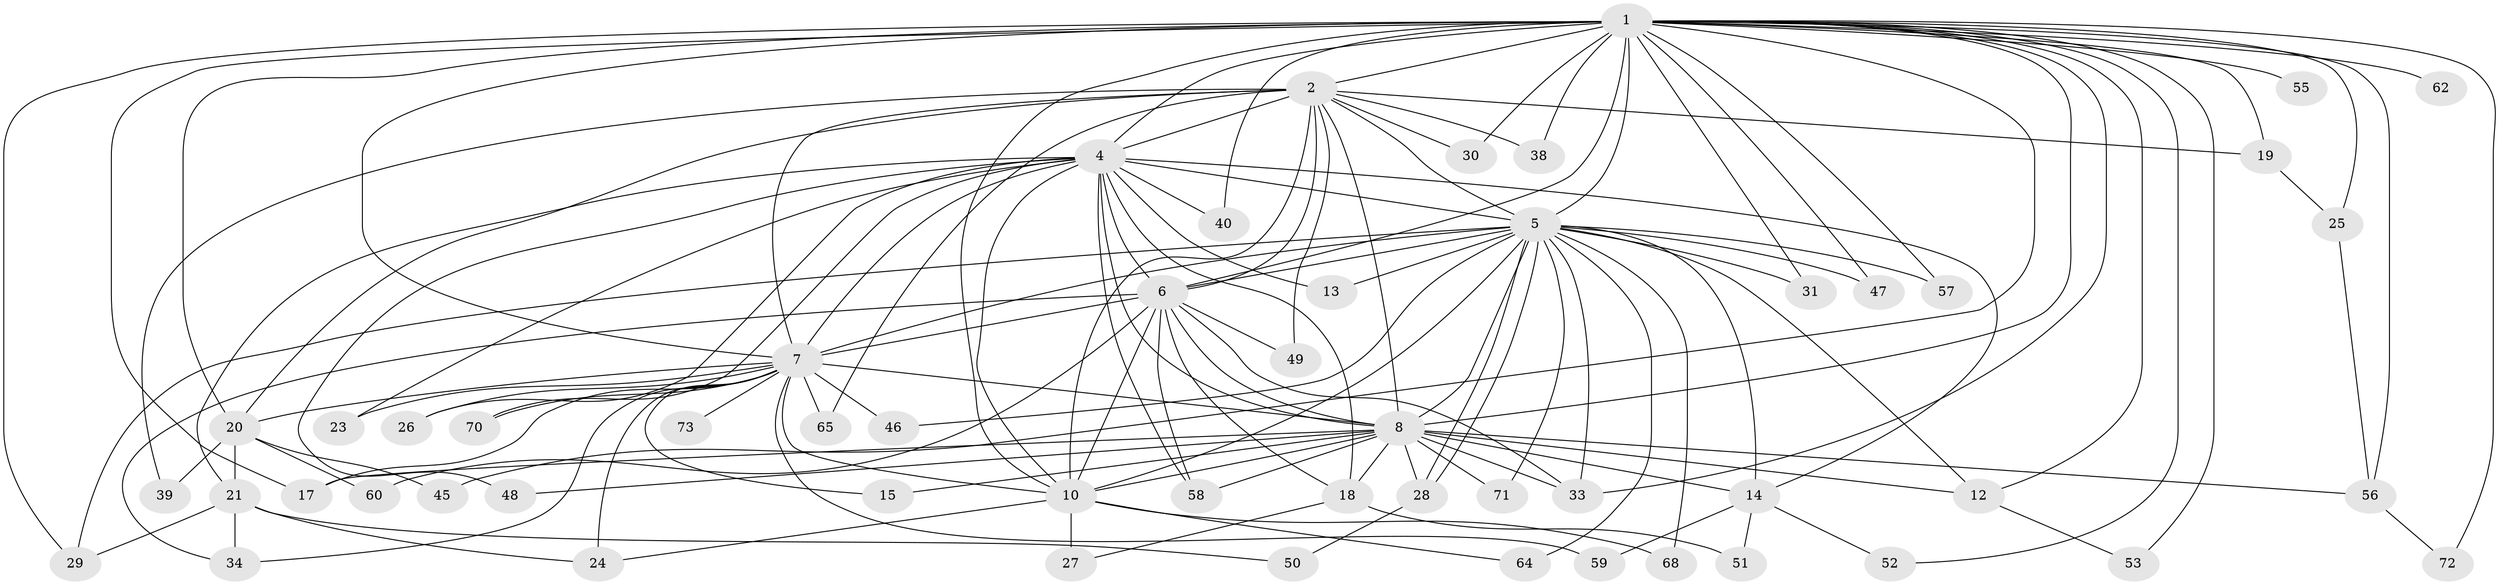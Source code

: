 // Generated by graph-tools (version 1.1) at 2025/23/03/03/25 07:23:39]
// undirected, 54 vertices, 130 edges
graph export_dot {
graph [start="1"]
  node [color=gray90,style=filled];
  1 [super="+3"];
  2 [super="+16"];
  4 [super="+9"];
  5 [super="+37"];
  6 [super="+44"];
  7 [super="+11"];
  8 [super="+35"];
  10 [super="+54"];
  12;
  13;
  14 [super="+42"];
  15;
  17 [super="+41"];
  18 [super="+22"];
  19;
  20 [super="+36"];
  21 [super="+32"];
  23;
  24;
  25;
  26;
  27 [super="+66"];
  28 [super="+61"];
  29 [super="+43"];
  30;
  31;
  33 [super="+67"];
  34 [super="+74"];
  38;
  39;
  40;
  45;
  46;
  47;
  48;
  49;
  50;
  51;
  52;
  53;
  55;
  56 [super="+69"];
  57;
  58 [super="+63"];
  59;
  60;
  62;
  64;
  65;
  68;
  70;
  71;
  72;
  73;
  1 -- 2 [weight=2];
  1 -- 4 [weight=4];
  1 -- 5 [weight=2];
  1 -- 6 [weight=2];
  1 -- 7 [weight=2];
  1 -- 8 [weight=2];
  1 -- 10 [weight=2];
  1 -- 19;
  1 -- 55 [weight=2];
  1 -- 57;
  1 -- 62 [weight=2];
  1 -- 12;
  1 -- 72;
  1 -- 20;
  1 -- 25;
  1 -- 29;
  1 -- 30;
  1 -- 31;
  1 -- 33;
  1 -- 38;
  1 -- 40;
  1 -- 45;
  1 -- 47;
  1 -- 52;
  1 -- 53;
  1 -- 56;
  1 -- 17;
  2 -- 4 [weight=2];
  2 -- 5;
  2 -- 6 [weight=2];
  2 -- 7;
  2 -- 8;
  2 -- 10;
  2 -- 19;
  2 -- 30;
  2 -- 38;
  2 -- 39;
  2 -- 49;
  2 -- 65;
  2 -- 20;
  4 -- 5 [weight=2];
  4 -- 6 [weight=2];
  4 -- 7 [weight=3];
  4 -- 8 [weight=2];
  4 -- 10 [weight=2];
  4 -- 13;
  4 -- 18;
  4 -- 21;
  4 -- 23;
  4 -- 40;
  4 -- 48;
  4 -- 70;
  4 -- 58;
  4 -- 14;
  4 -- 26;
  5 -- 6;
  5 -- 7;
  5 -- 8;
  5 -- 10;
  5 -- 13;
  5 -- 28;
  5 -- 28;
  5 -- 31;
  5 -- 46;
  5 -- 57;
  5 -- 64;
  5 -- 68;
  5 -- 71;
  5 -- 12;
  5 -- 47;
  5 -- 29;
  5 -- 14;
  5 -- 33;
  6 -- 7 [weight=2];
  6 -- 8;
  6 -- 10 [weight=2];
  6 -- 18;
  6 -- 33;
  6 -- 34;
  6 -- 49;
  6 -- 60;
  6 -- 58;
  7 -- 8;
  7 -- 10;
  7 -- 15;
  7 -- 17;
  7 -- 20;
  7 -- 23;
  7 -- 26;
  7 -- 34;
  7 -- 46;
  7 -- 59;
  7 -- 70;
  7 -- 73 [weight=2];
  7 -- 65;
  7 -- 24;
  8 -- 10;
  8 -- 12;
  8 -- 14;
  8 -- 15;
  8 -- 17;
  8 -- 48;
  8 -- 56;
  8 -- 58;
  8 -- 71;
  8 -- 33;
  8 -- 28;
  8 -- 18;
  10 -- 24;
  10 -- 27 [weight=2];
  10 -- 64;
  10 -- 68;
  12 -- 53;
  14 -- 51;
  14 -- 59;
  14 -- 52;
  18 -- 27;
  18 -- 51;
  19 -- 25;
  20 -- 21;
  20 -- 39;
  20 -- 45;
  20 -- 60;
  21 -- 29;
  21 -- 24;
  21 -- 50;
  21 -- 34;
  25 -- 56;
  28 -- 50;
  56 -- 72;
}
